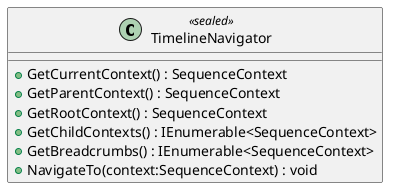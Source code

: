 @startuml
class TimelineNavigator <<sealed>> {
    + GetCurrentContext() : SequenceContext
    + GetParentContext() : SequenceContext
    + GetRootContext() : SequenceContext
    + GetChildContexts() : IEnumerable<SequenceContext>
    + GetBreadcrumbs() : IEnumerable<SequenceContext>
    + NavigateTo(context:SequenceContext) : void
}
@enduml
